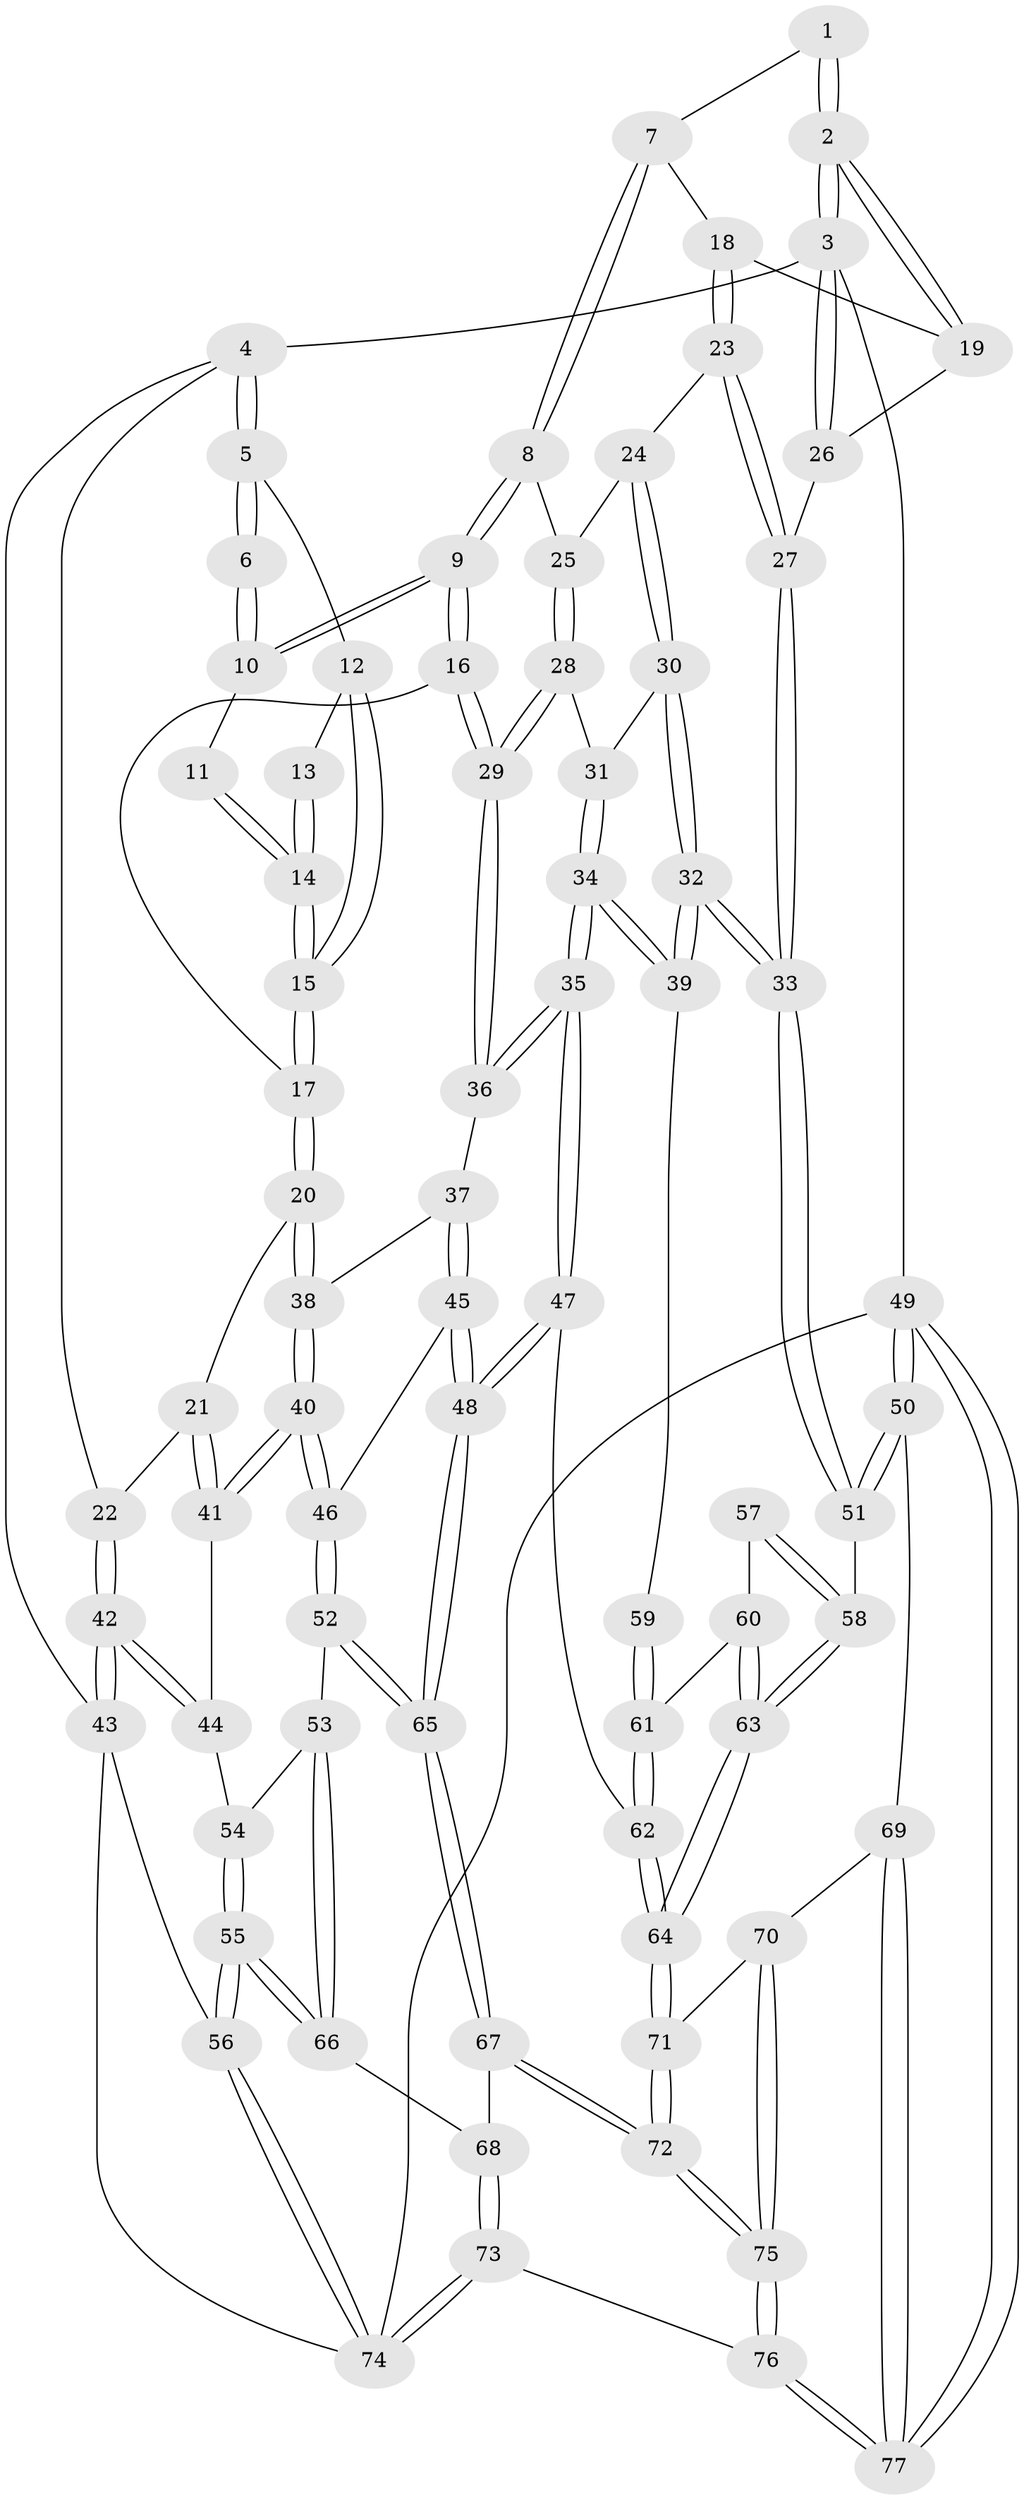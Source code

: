 // coarse degree distribution, {4: 0.40425531914893614, 3: 0.5106382978723404, 2: 0.0851063829787234}
// Generated by graph-tools (version 1.1) at 2025/38/03/04/25 23:38:22]
// undirected, 77 vertices, 189 edges
graph export_dot {
  node [color=gray90,style=filled];
  1 [pos="+0.5877930482309756+0"];
  2 [pos="+1+0"];
  3 [pos="+1+0"];
  4 [pos="+0+0"];
  5 [pos="+0.06990570238273917+0"];
  6 [pos="+0.5706379862256014+0"];
  7 [pos="+0.7386228164528151+0.09172220774165214"];
  8 [pos="+0.6578330107144055+0.18946690647589534"];
  9 [pos="+0.5602037541113234+0.19914284543751148"];
  10 [pos="+0.5370742290038177+0"];
  11 [pos="+0.49273220239345533+0.056275188055648025"];
  12 [pos="+0.38452076002785085+0.11082091982429028"];
  13 [pos="+0.4131791963257957+0.10365927595353659"];
  14 [pos="+0.44922215659721226+0.14545927211211335"];
  15 [pos="+0.41848156180241747+0.22696957953243907"];
  16 [pos="+0.48132029200882853+0.2944058172833436"];
  17 [pos="+0.4164974176555157+0.25379511732263327"];
  18 [pos="+0.7598622284540537+0.1029925124613399"];
  19 [pos="+0.8160805104108803+0.08393911326452703"];
  20 [pos="+0.16047698268600516+0.2445255182277148"];
  21 [pos="+0.073612439752552+0.21962647205902203"];
  22 [pos="+0+0.06926216926710486"];
  23 [pos="+0.7843862571099917+0.14571855151442445"];
  24 [pos="+0.7940238754063152+0.2688771148826112"];
  25 [pos="+0.6672296717023781+0.21468045458913915"];
  26 [pos="+1+0.187474093727581"];
  27 [pos="+1+0.2724472230595263"];
  28 [pos="+0.6729368442973396+0.32982142892711264"];
  29 [pos="+0.5084377324330525+0.3609986684654338"];
  30 [pos="+0.820819910402368+0.36061638123152834"];
  31 [pos="+0.7192356656446414+0.3449390438417277"];
  32 [pos="+0.861724422318152+0.3924791531877774"];
  33 [pos="+1+0.48654211658048213"];
  34 [pos="+0.6029294163384462+0.5305276512590993"];
  35 [pos="+0.5857246784530151+0.528417447754204"];
  36 [pos="+0.49730235293891756+0.43633125855874716"];
  37 [pos="+0.40728954132896206+0.48376650057828946"];
  38 [pos="+0.38270328430737177+0.4852365770065284"];
  39 [pos="+0.6096918372855136+0.5321827571784776"];
  40 [pos="+0.24580903264123571+0.5655142213367633"];
  41 [pos="+0.20122284796327244+0.5187981429339293"];
  42 [pos="+0+0.40513461791560057"];
  43 [pos="+0+0.8111056430001634"];
  44 [pos="+0.06538594676812885+0.5657168480858168"];
  45 [pos="+0.4201416455976521+0.6426852230327393"];
  46 [pos="+0.2397457037048303+0.6371697896226864"];
  47 [pos="+0.5103603090063574+0.7266978581287742"];
  48 [pos="+0.49335436176179187+0.738655260953364"];
  49 [pos="+1+1"];
  50 [pos="+1+0.6041735218280962"];
  51 [pos="+1+0.4869655279732256"];
  52 [pos="+0.23424262262394083+0.6511810822327795"];
  53 [pos="+0.213590176110084+0.6734560580619912"];
  54 [pos="+0.06854517524594943+0.5752137047383296"];
  55 [pos="+0.04416885824251497+0.7816707946808963"];
  56 [pos="+0+0.8037134070676238"];
  57 [pos="+0.7529735395283278+0.5890862800365303"];
  58 [pos="+0.914267033725596+0.5909982220527076"];
  59 [pos="+0.6214622289264337+0.5416478775180678"];
  60 [pos="+0.7114136296450866+0.6459181613253865"];
  61 [pos="+0.6646920539827392+0.6471693036104831"];
  62 [pos="+0.653761437249065+0.7344632553417809"];
  63 [pos="+0.7505545161249525+0.7750130126062648"];
  64 [pos="+0.7449136630667141+0.783688766691194"];
  65 [pos="+0.4620505503719898+0.7998321463879224"];
  66 [pos="+0.15544392676110683+0.7653663349028047"];
  67 [pos="+0.4619081346911609+0.8006747314540267"];
  68 [pos="+0.20501308550733677+0.8173271661549688"];
  69 [pos="+0.8331119960005351+0.9329427800229625"];
  70 [pos="+0.7739510142388084+0.8652305320182453"];
  71 [pos="+0.7452288642585827+0.7862327515395313"];
  72 [pos="+0.47978677523979907+0.9016177205398112"];
  73 [pos="+0.3261614093596702+1"];
  74 [pos="+0.28579335525248994+1"];
  75 [pos="+0.4800692862999179+0.9707745454737444"];
  76 [pos="+0.4324782251097208+1"];
  77 [pos="+0.9013488982210267+1"];
  1 -- 2;
  1 -- 2;
  1 -- 7;
  2 -- 3;
  2 -- 3;
  2 -- 19;
  2 -- 19;
  3 -- 4;
  3 -- 26;
  3 -- 26;
  3 -- 49;
  4 -- 5;
  4 -- 5;
  4 -- 22;
  4 -- 43;
  5 -- 6;
  5 -- 6;
  5 -- 12;
  6 -- 10;
  6 -- 10;
  7 -- 8;
  7 -- 8;
  7 -- 18;
  8 -- 9;
  8 -- 9;
  8 -- 25;
  9 -- 10;
  9 -- 10;
  9 -- 16;
  9 -- 16;
  10 -- 11;
  11 -- 14;
  11 -- 14;
  12 -- 13;
  12 -- 15;
  12 -- 15;
  13 -- 14;
  13 -- 14;
  14 -- 15;
  14 -- 15;
  15 -- 17;
  15 -- 17;
  16 -- 17;
  16 -- 29;
  16 -- 29;
  17 -- 20;
  17 -- 20;
  18 -- 19;
  18 -- 23;
  18 -- 23;
  19 -- 26;
  20 -- 21;
  20 -- 38;
  20 -- 38;
  21 -- 22;
  21 -- 41;
  21 -- 41;
  22 -- 42;
  22 -- 42;
  23 -- 24;
  23 -- 27;
  23 -- 27;
  24 -- 25;
  24 -- 30;
  24 -- 30;
  25 -- 28;
  25 -- 28;
  26 -- 27;
  27 -- 33;
  27 -- 33;
  28 -- 29;
  28 -- 29;
  28 -- 31;
  29 -- 36;
  29 -- 36;
  30 -- 31;
  30 -- 32;
  30 -- 32;
  31 -- 34;
  31 -- 34;
  32 -- 33;
  32 -- 33;
  32 -- 39;
  32 -- 39;
  33 -- 51;
  33 -- 51;
  34 -- 35;
  34 -- 35;
  34 -- 39;
  34 -- 39;
  35 -- 36;
  35 -- 36;
  35 -- 47;
  35 -- 47;
  36 -- 37;
  37 -- 38;
  37 -- 45;
  37 -- 45;
  38 -- 40;
  38 -- 40;
  39 -- 59;
  40 -- 41;
  40 -- 41;
  40 -- 46;
  40 -- 46;
  41 -- 44;
  42 -- 43;
  42 -- 43;
  42 -- 44;
  42 -- 44;
  43 -- 56;
  43 -- 74;
  44 -- 54;
  45 -- 46;
  45 -- 48;
  45 -- 48;
  46 -- 52;
  46 -- 52;
  47 -- 48;
  47 -- 48;
  47 -- 62;
  48 -- 65;
  48 -- 65;
  49 -- 50;
  49 -- 50;
  49 -- 77;
  49 -- 77;
  49 -- 74;
  50 -- 51;
  50 -- 51;
  50 -- 69;
  51 -- 58;
  52 -- 53;
  52 -- 65;
  52 -- 65;
  53 -- 54;
  53 -- 66;
  53 -- 66;
  54 -- 55;
  54 -- 55;
  55 -- 56;
  55 -- 56;
  55 -- 66;
  55 -- 66;
  56 -- 74;
  56 -- 74;
  57 -- 58;
  57 -- 58;
  57 -- 60;
  58 -- 63;
  58 -- 63;
  59 -- 61;
  59 -- 61;
  60 -- 61;
  60 -- 63;
  60 -- 63;
  61 -- 62;
  61 -- 62;
  62 -- 64;
  62 -- 64;
  63 -- 64;
  63 -- 64;
  64 -- 71;
  64 -- 71;
  65 -- 67;
  65 -- 67;
  66 -- 68;
  67 -- 68;
  67 -- 72;
  67 -- 72;
  68 -- 73;
  68 -- 73;
  69 -- 70;
  69 -- 77;
  69 -- 77;
  70 -- 71;
  70 -- 75;
  70 -- 75;
  71 -- 72;
  71 -- 72;
  72 -- 75;
  72 -- 75;
  73 -- 74;
  73 -- 74;
  73 -- 76;
  75 -- 76;
  75 -- 76;
  76 -- 77;
  76 -- 77;
}
